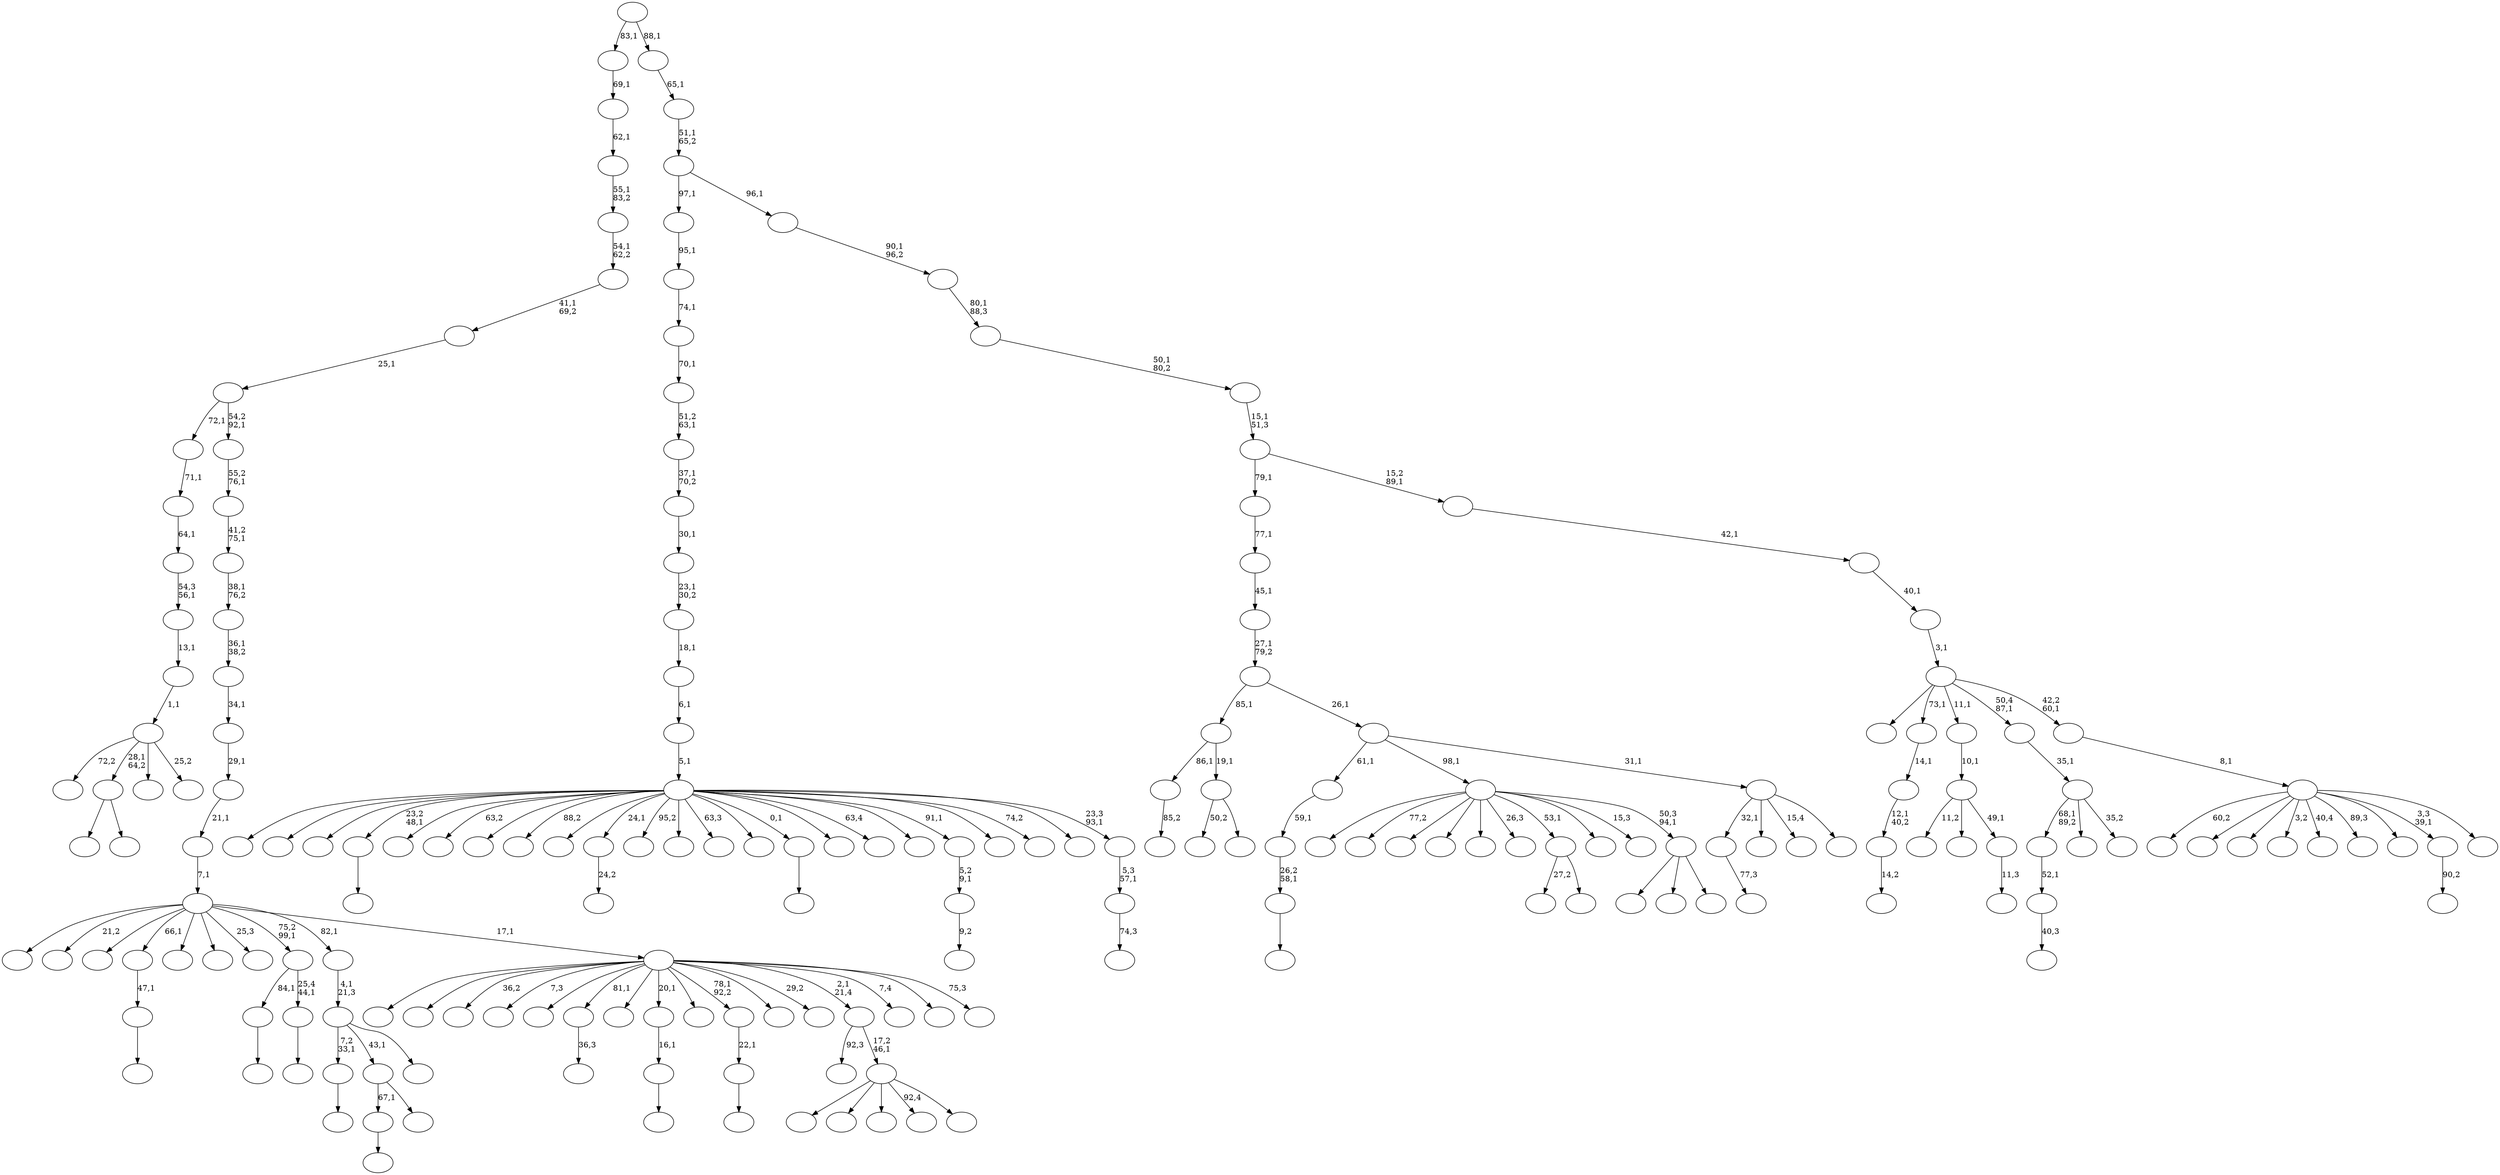 digraph T {
	200 [label=""]
	199 [label=""]
	198 [label=""]
	197 [label=""]
	196 [label=""]
	195 [label=""]
	194 [label=""]
	193 [label=""]
	192 [label=""]
	191 [label=""]
	190 [label=""]
	189 [label=""]
	188 [label=""]
	187 [label=""]
	186 [label=""]
	185 [label=""]
	184 [label=""]
	183 [label=""]
	182 [label=""]
	181 [label=""]
	180 [label=""]
	179 [label=""]
	178 [label=""]
	177 [label=""]
	176 [label=""]
	175 [label=""]
	174 [label=""]
	173 [label=""]
	172 [label=""]
	171 [label=""]
	170 [label=""]
	169 [label=""]
	168 [label=""]
	167 [label=""]
	166 [label=""]
	165 [label=""]
	164 [label=""]
	163 [label=""]
	162 [label=""]
	161 [label=""]
	160 [label=""]
	159 [label=""]
	158 [label=""]
	157 [label=""]
	156 [label=""]
	155 [label=""]
	154 [label=""]
	153 [label=""]
	152 [label=""]
	151 [label=""]
	150 [label=""]
	149 [label=""]
	148 [label=""]
	147 [label=""]
	146 [label=""]
	145 [label=""]
	144 [label=""]
	143 [label=""]
	142 [label=""]
	141 [label=""]
	140 [label=""]
	139 [label=""]
	138 [label=""]
	137 [label=""]
	136 [label=""]
	135 [label=""]
	134 [label=""]
	133 [label=""]
	132 [label=""]
	131 [label=""]
	130 [label=""]
	129 [label=""]
	128 [label=""]
	127 [label=""]
	126 [label=""]
	125 [label=""]
	124 [label=""]
	123 [label=""]
	122 [label=""]
	121 [label=""]
	120 [label=""]
	119 [label=""]
	118 [label=""]
	117 [label=""]
	116 [label=""]
	115 [label=""]
	114 [label=""]
	113 [label=""]
	112 [label=""]
	111 [label=""]
	110 [label=""]
	109 [label=""]
	108 [label=""]
	107 [label=""]
	106 [label=""]
	105 [label=""]
	104 [label=""]
	103 [label=""]
	102 [label=""]
	101 [label=""]
	100 [label=""]
	99 [label=""]
	98 [label=""]
	97 [label=""]
	96 [label=""]
	95 [label=""]
	94 [label=""]
	93 [label=""]
	92 [label=""]
	91 [label=""]
	90 [label=""]
	89 [label=""]
	88 [label=""]
	87 [label=""]
	86 [label=""]
	85 [label=""]
	84 [label=""]
	83 [label=""]
	82 [label=""]
	81 [label=""]
	80 [label=""]
	79 [label=""]
	78 [label=""]
	77 [label=""]
	76 [label=""]
	75 [label=""]
	74 [label=""]
	73 [label=""]
	72 [label=""]
	71 [label=""]
	70 [label=""]
	69 [label=""]
	68 [label=""]
	67 [label=""]
	66 [label=""]
	65 [label=""]
	64 [label=""]
	63 [label=""]
	62 [label=""]
	61 [label=""]
	60 [label=""]
	59 [label=""]
	58 [label=""]
	57 [label=""]
	56 [label=""]
	55 [label=""]
	54 [label=""]
	53 [label=""]
	52 [label=""]
	51 [label=""]
	50 [label=""]
	49 [label=""]
	48 [label=""]
	47 [label=""]
	46 [label=""]
	45 [label=""]
	44 [label=""]
	43 [label=""]
	42 [label=""]
	41 [label=""]
	40 [label=""]
	39 [label=""]
	38 [label=""]
	37 [label=""]
	36 [label=""]
	35 [label=""]
	34 [label=""]
	33 [label=""]
	32 [label=""]
	31 [label=""]
	30 [label=""]
	29 [label=""]
	28 [label=""]
	27 [label=""]
	26 [label=""]
	25 [label=""]
	24 [label=""]
	23 [label=""]
	22 [label=""]
	21 [label=""]
	20 [label=""]
	19 [label=""]
	18 [label=""]
	17 [label=""]
	16 [label=""]
	15 [label=""]
	14 [label=""]
	13 [label=""]
	12 [label=""]
	11 [label=""]
	10 [label=""]
	9 [label=""]
	8 [label=""]
	7 [label=""]
	6 [label=""]
	5 [label=""]
	4 [label=""]
	3 [label=""]
	2 [label=""]
	1 [label=""]
	0 [label=""]
	196 -> 197 [label="40,3"]
	195 -> 196 [label="52,1"]
	185 -> 186 [label=""]
	177 -> 178 [label=""]
	169 -> 170 [label=""]
	168 -> 169 [label="47,1"]
	166 -> 167 [label="85,2"]
	160 -> 161 [label="24,2"]
	156 -> 157 [label="14,2"]
	155 -> 156 [label="12,1\n40,2"]
	154 -> 155 [label="14,1"]
	147 -> 148 [label=""]
	144 -> 145 [label=""]
	140 -> 141 [label="11,3"]
	139 -> 181 [label="11,2"]
	139 -> 175 [label=""]
	139 -> 140 [label="49,1"]
	138 -> 139 [label="10,1"]
	134 -> 135 [label="9,2"]
	133 -> 134 [label="5,2\n9,1"]
	126 -> 127 [label="36,3"]
	124 -> 162 [label="27,2"]
	124 -> 125 [label=""]
	122 -> 123 [label=""]
	121 -> 122 [label="26,2\n58,1"]
	120 -> 121 [label="59,1"]
	114 -> 115 [label=""]
	113 -> 114 [label="16,1"]
	111 -> 112 [label=""]
	110 -> 144 [label="84,1"]
	110 -> 111 [label="25,4\n44,1"]
	106 -> 107 [label="77,3"]
	103 -> 104 [label=""]
	100 -> 101 [label=""]
	99 -> 100 [label="22,1"]
	96 -> 173 [label=""]
	96 -> 97 [label=""]
	94 -> 177 [label="67,1"]
	94 -> 95 [label=""]
	87 -> 194 [label=""]
	87 -> 98 [label=""]
	87 -> 88 [label=""]
	86 -> 191 [label=""]
	86 -> 184 [label="77,2"]
	86 -> 165 [label=""]
	86 -> 163 [label=""]
	86 -> 143 [label=""]
	86 -> 142 [label="26,3"]
	86 -> 124 [label="53,1"]
	86 -> 118 [label=""]
	86 -> 105 [label="15,3"]
	86 -> 87 [label="50,3\n94,1"]
	84 -> 103 [label="7,2\n33,1"]
	84 -> 94 [label="43,1"]
	84 -> 85 [label=""]
	83 -> 84 [label="4,1\n21,3"]
	80 -> 164 [label="72,2"]
	80 -> 96 [label="28,1\n64,2"]
	80 -> 82 [label=""]
	80 -> 81 [label="25,2"]
	79 -> 80 [label="1,1"]
	78 -> 79 [label="13,1"]
	77 -> 78 [label="54,3\n56,1"]
	76 -> 77 [label="64,1"]
	75 -> 76 [label="71,1"]
	68 -> 195 [label="68,1\n89,2"]
	68 -> 187 [label=""]
	68 -> 69 [label="35,2"]
	67 -> 68 [label="35,1"]
	64 -> 65 [label="90,2"]
	62 -> 72 [label="50,2"]
	62 -> 63 [label=""]
	61 -> 166 [label="86,1"]
	61 -> 62 [label="19,1"]
	59 -> 172 [label=""]
	59 -> 130 [label=""]
	59 -> 129 [label=""]
	59 -> 73 [label="92,4"]
	59 -> 60 [label=""]
	58 -> 92 [label="92,3"]
	58 -> 59 [label="17,2\n46,1"]
	54 -> 106 [label="32,1"]
	54 -> 74 [label=""]
	54 -> 56 [label="15,4"]
	54 -> 55 [label=""]
	53 -> 120 [label="61,1"]
	53 -> 86 [label="98,1"]
	53 -> 54 [label="31,1"]
	52 -> 61 [label="85,1"]
	52 -> 53 [label="26,1"]
	51 -> 52 [label="27,1\n79,2"]
	50 -> 51 [label="45,1"]
	49 -> 50 [label="77,1"]
	46 -> 198 [label=""]
	46 -> 193 [label=""]
	46 -> 189 [label="36,2"]
	46 -> 151 [label="7,3"]
	46 -> 150 [label=""]
	46 -> 126 [label="81,1"]
	46 -> 117 [label=""]
	46 -> 113 [label="20,1"]
	46 -> 109 [label=""]
	46 -> 99 [label="78,1\n92,2"]
	46 -> 90 [label=""]
	46 -> 66 [label="29,2"]
	46 -> 58 [label="2,1\n21,4"]
	46 -> 57 [label="7,4"]
	46 -> 48 [label=""]
	46 -> 47 [label="75,3"]
	45 -> 192 [label=""]
	45 -> 179 [label="21,2"]
	45 -> 174 [label=""]
	45 -> 168 [label="66,1"]
	45 -> 132 [label=""]
	45 -> 131 [label=""]
	45 -> 116 [label="25,3"]
	45 -> 110 [label="75,2\n99,1"]
	45 -> 83 [label="82,1"]
	45 -> 46 [label="17,1"]
	44 -> 45 [label="7,1"]
	43 -> 44 [label="21,1"]
	42 -> 43 [label="29,1"]
	41 -> 42 [label="34,1"]
	40 -> 41 [label="36,1\n38,2"]
	39 -> 40 [label="38,1\n76,2"]
	38 -> 39 [label="41,2\n75,1"]
	37 -> 38 [label="55,2\n76,1"]
	36 -> 75 [label="72,1"]
	36 -> 37 [label="54,2\n92,1"]
	35 -> 36 [label="25,1"]
	34 -> 35 [label="41,1\n69,2"]
	33 -> 34 [label="54,1\n62,2"]
	32 -> 33 [label="55,1\n83,2"]
	31 -> 32 [label="62,1"]
	30 -> 31 [label="69,1"]
	28 -> 29 [label="74,3"]
	27 -> 28 [label="5,3\n57,1"]
	26 -> 200 [label=""]
	26 -> 199 [label=""]
	26 -> 188 [label=""]
	26 -> 185 [label="23,2\n48,1"]
	26 -> 183 [label=""]
	26 -> 182 [label="63,2"]
	26 -> 180 [label=""]
	26 -> 176 [label="88,2"]
	26 -> 171 [label=""]
	26 -> 160 [label="24,1"]
	26 -> 159 [label="95,2"]
	26 -> 153 [label=""]
	26 -> 152 [label="63,3"]
	26 -> 149 [label=""]
	26 -> 147 [label="0,1"]
	26 -> 146 [label=""]
	26 -> 137 [label="63,4"]
	26 -> 136 [label=""]
	26 -> 133 [label="91,1"]
	26 -> 128 [label=""]
	26 -> 119 [label="74,2"]
	26 -> 102 [label=""]
	26 -> 27 [label="23,3\n93,1"]
	25 -> 26 [label="5,1"]
	24 -> 25 [label="6,1"]
	23 -> 24 [label="18,1"]
	22 -> 23 [label="23,1\n30,2"]
	21 -> 22 [label="30,1"]
	20 -> 21 [label="37,1\n70,2"]
	19 -> 20 [label="51,2\n63,1"]
	18 -> 19 [label="70,1"]
	17 -> 18 [label="74,1"]
	16 -> 17 [label="95,1"]
	14 -> 190 [label="60,2"]
	14 -> 108 [label=""]
	14 -> 93 [label=""]
	14 -> 91 [label="3,2"]
	14 -> 89 [label="40,4"]
	14 -> 71 [label="89,3"]
	14 -> 70 [label=""]
	14 -> 64 [label="3,3\n39,1"]
	14 -> 15 [label=""]
	13 -> 14 [label="8,1"]
	12 -> 158 [label=""]
	12 -> 154 [label="73,1"]
	12 -> 138 [label="11,1"]
	12 -> 67 [label="50,4\n87,1"]
	12 -> 13 [label="42,2\n60,1"]
	11 -> 12 [label="3,1"]
	10 -> 11 [label="40,1"]
	9 -> 10 [label="42,1"]
	8 -> 49 [label="79,1"]
	8 -> 9 [label="15,2\n89,1"]
	7 -> 8 [label="15,1\n51,3"]
	6 -> 7 [label="50,1\n80,2"]
	5 -> 6 [label="80,1\n88,3"]
	4 -> 5 [label="90,1\n96,2"]
	3 -> 16 [label="97,1"]
	3 -> 4 [label="96,1"]
	2 -> 3 [label="51,1\n65,2"]
	1 -> 2 [label="65,1"]
	0 -> 30 [label="83,1"]
	0 -> 1 [label="88,1"]
}
